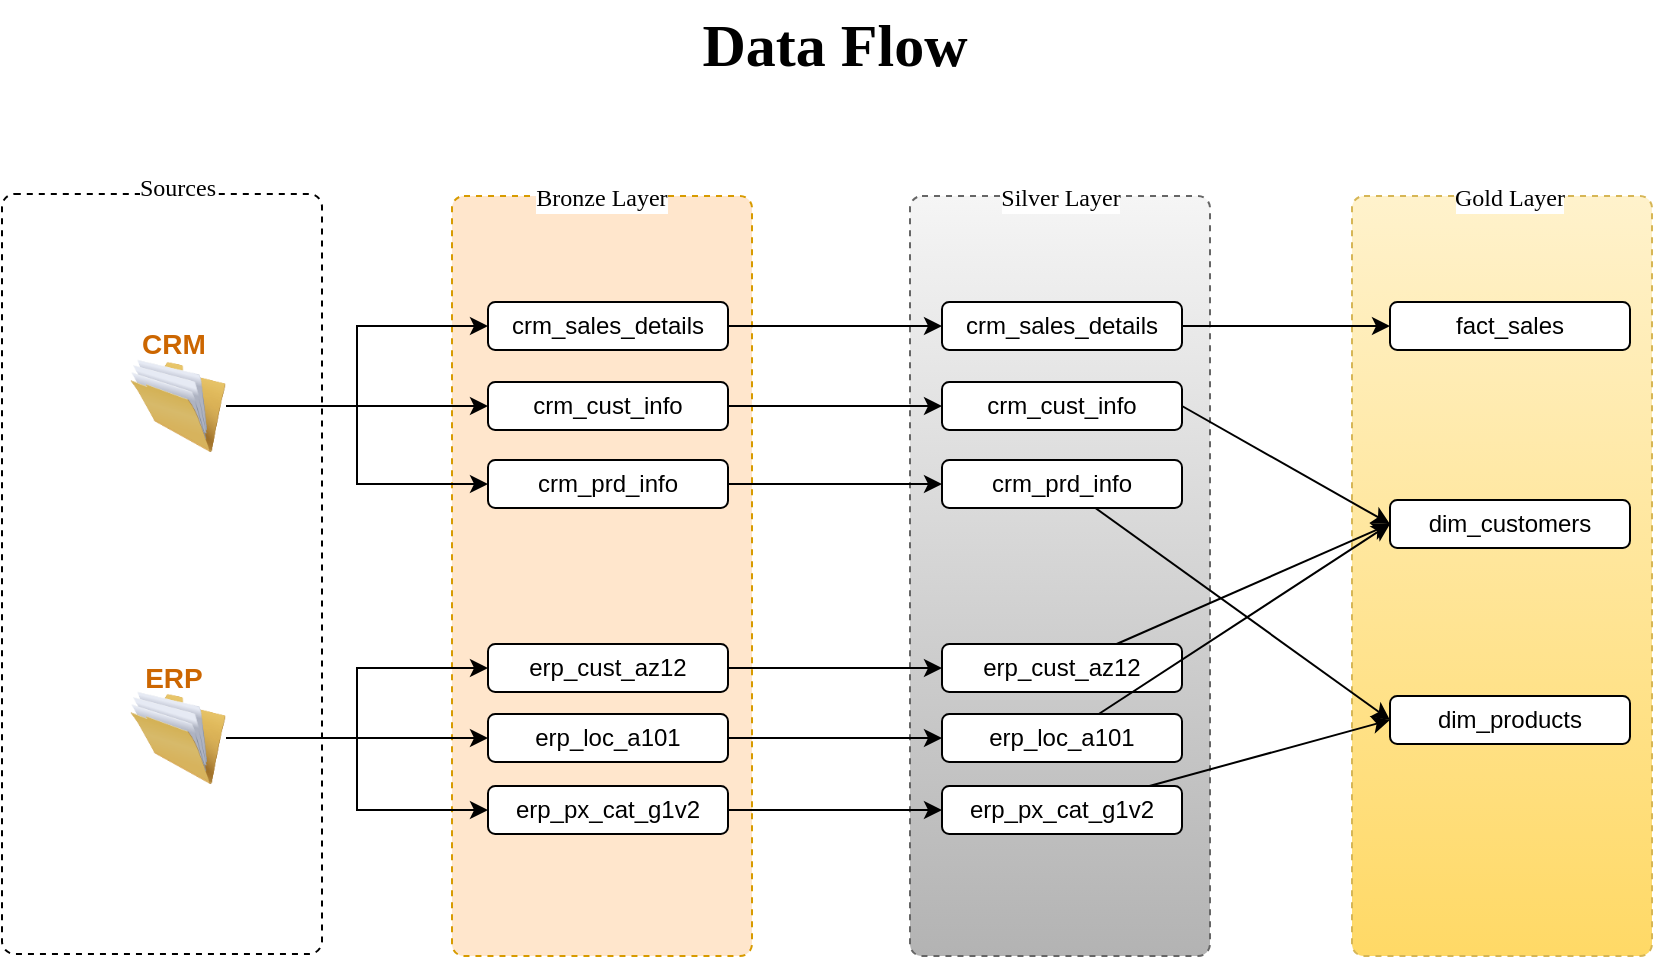 <mxfile version="28.1.2">
  <diagram name="Page-1" id="4SRao23G4DxYXFatymKM">
    <mxGraphModel dx="1226" dy="736" grid="0" gridSize="4" guides="1" tooltips="1" connect="1" arrows="1" fold="1" page="1" pageScale="1" pageWidth="850" pageHeight="1100" math="0" shadow="0">
      <root>
        <mxCell id="0" />
        <mxCell id="1" parent="0" />
        <mxCell id="Rqm7rj3_fW2ztHNrZPdj-2" value="" style="rounded=1;whiteSpace=wrap;html=1;arcSize=4;dashed=1;" vertex="1" parent="1">
          <mxGeometry x="9" y="250" width="160" height="380" as="geometry" />
        </mxCell>
        <mxCell id="Rqm7rj3_fW2ztHNrZPdj-7" value="" style="rounded=1;whiteSpace=wrap;html=1;arcSize=4;dashed=1;fillColor=#ffe6cc;strokeColor=#d79b00;shadow=0;labelBackgroundColor=none;labelBorderColor=none;" vertex="1" parent="1">
          <mxGeometry x="234" y="251" width="150" height="380" as="geometry" />
        </mxCell>
        <mxCell id="Rqm7rj3_fW2ztHNrZPdj-3" value="Sources" style="text;html=1;align=center;verticalAlign=middle;whiteSpace=wrap;rounded=0;fontFamily=Lucida Console;labelBackgroundColor=default;" vertex="1" parent="1">
          <mxGeometry x="67" y="232" width="60" height="30" as="geometry" />
        </mxCell>
        <mxCell id="Rqm7rj3_fW2ztHNrZPdj-33" style="edgeStyle=orthogonalEdgeStyle;rounded=0;orthogonalLoop=1;jettySize=auto;html=1;entryX=0;entryY=0.5;entryDx=0;entryDy=0;" edge="1" parent="1" source="Rqm7rj3_fW2ztHNrZPdj-4" target="Rqm7rj3_fW2ztHNrZPdj-17">
          <mxGeometry relative="1" as="geometry" />
        </mxCell>
        <mxCell id="Rqm7rj3_fW2ztHNrZPdj-36" style="edgeStyle=orthogonalEdgeStyle;rounded=0;orthogonalLoop=1;jettySize=auto;html=1;" edge="1" parent="1" source="Rqm7rj3_fW2ztHNrZPdj-4" target="Rqm7rj3_fW2ztHNrZPdj-18">
          <mxGeometry relative="1" as="geometry" />
        </mxCell>
        <mxCell id="Rqm7rj3_fW2ztHNrZPdj-37" style="edgeStyle=orthogonalEdgeStyle;rounded=0;orthogonalLoop=1;jettySize=auto;html=1;entryX=0;entryY=0.5;entryDx=0;entryDy=0;" edge="1" parent="1" source="Rqm7rj3_fW2ztHNrZPdj-4" target="Rqm7rj3_fW2ztHNrZPdj-19">
          <mxGeometry relative="1" as="geometry" />
        </mxCell>
        <mxCell id="Rqm7rj3_fW2ztHNrZPdj-4" value="" style="image;html=1;image=img/lib/clip_art/general/Full_Folder_128x128.png" vertex="1" parent="1">
          <mxGeometry x="73" y="332" width="48" height="48" as="geometry" />
        </mxCell>
        <mxCell id="Rqm7rj3_fW2ztHNrZPdj-44" style="edgeStyle=orthogonalEdgeStyle;rounded=0;orthogonalLoop=1;jettySize=auto;html=1;entryX=0;entryY=0.5;entryDx=0;entryDy=0;" edge="1" parent="1" source="Rqm7rj3_fW2ztHNrZPdj-6" target="Rqm7rj3_fW2ztHNrZPdj-20">
          <mxGeometry relative="1" as="geometry" />
        </mxCell>
        <mxCell id="Rqm7rj3_fW2ztHNrZPdj-45" style="edgeStyle=orthogonalEdgeStyle;rounded=0;orthogonalLoop=1;jettySize=auto;html=1;entryX=0;entryY=0.5;entryDx=0;entryDy=0;" edge="1" parent="1" source="Rqm7rj3_fW2ztHNrZPdj-6" target="Rqm7rj3_fW2ztHNrZPdj-21">
          <mxGeometry relative="1" as="geometry" />
        </mxCell>
        <mxCell id="Rqm7rj3_fW2ztHNrZPdj-46" style="edgeStyle=orthogonalEdgeStyle;rounded=0;orthogonalLoop=1;jettySize=auto;html=1;" edge="1" parent="1" source="Rqm7rj3_fW2ztHNrZPdj-6" target="Rqm7rj3_fW2ztHNrZPdj-22">
          <mxGeometry relative="1" as="geometry" />
        </mxCell>
        <mxCell id="Rqm7rj3_fW2ztHNrZPdj-6" value="" style="image;html=1;image=img/lib/clip_art/general/Full_Folder_128x128.png" vertex="1" parent="1">
          <mxGeometry x="73" y="498" width="48" height="48" as="geometry" />
        </mxCell>
        <mxCell id="Rqm7rj3_fW2ztHNrZPdj-8" value="Bronze Layer" style="text;html=1;align=center;verticalAlign=middle;whiteSpace=wrap;rounded=0;fontFamily=Lucida Console;labelBackgroundColor=default;" vertex="1" parent="1">
          <mxGeometry x="258" y="237" width="102" height="30" as="geometry" />
        </mxCell>
        <mxCell id="Rqm7rj3_fW2ztHNrZPdj-9" value="" style="rounded=1;whiteSpace=wrap;html=1;arcSize=4;dashed=1;fillColor=#f5f5f5;gradientColor=#b3b3b3;strokeColor=#666666;" vertex="1" parent="1">
          <mxGeometry x="463" y="251" width="150" height="380" as="geometry" />
        </mxCell>
        <mxCell id="Rqm7rj3_fW2ztHNrZPdj-10" value="Silver Layer" style="text;html=1;align=center;verticalAlign=middle;whiteSpace=wrap;rounded=0;fontFamily=Lucida Console;labelBackgroundColor=default;" vertex="1" parent="1">
          <mxGeometry x="491.5" y="237" width="93" height="30" as="geometry" />
        </mxCell>
        <mxCell id="Rqm7rj3_fW2ztHNrZPdj-11" value="" style="rounded=1;whiteSpace=wrap;html=1;arcSize=4;dashed=1;fillColor=#fff2cc;gradientColor=#ffd966;strokeColor=#d6b656;" vertex="1" parent="1">
          <mxGeometry x="684" y="251" width="150" height="380" as="geometry" />
        </mxCell>
        <mxCell id="Rqm7rj3_fW2ztHNrZPdj-12" value="Gold Layer" style="text;html=1;align=center;verticalAlign=middle;whiteSpace=wrap;rounded=0;fontFamily=Lucida Console;labelBackgroundColor=default;" vertex="1" parent="1">
          <mxGeometry x="720" y="237" width="86" height="30" as="geometry" />
        </mxCell>
        <mxCell id="Rqm7rj3_fW2ztHNrZPdj-38" style="edgeStyle=orthogonalEdgeStyle;rounded=0;orthogonalLoop=1;jettySize=auto;html=1;exitX=1;exitY=0.5;exitDx=0;exitDy=0;" edge="1" parent="1" source="Rqm7rj3_fW2ztHNrZPdj-17" target="Rqm7rj3_fW2ztHNrZPdj-23">
          <mxGeometry relative="1" as="geometry" />
        </mxCell>
        <mxCell id="Rqm7rj3_fW2ztHNrZPdj-17" value="crm_sales_details" style="rounded=1;whiteSpace=wrap;html=1;" vertex="1" parent="1">
          <mxGeometry x="252" y="304" width="120" height="24" as="geometry" />
        </mxCell>
        <mxCell id="Rqm7rj3_fW2ztHNrZPdj-39" style="edgeStyle=orthogonalEdgeStyle;rounded=0;orthogonalLoop=1;jettySize=auto;html=1;" edge="1" parent="1" source="Rqm7rj3_fW2ztHNrZPdj-18" target="Rqm7rj3_fW2ztHNrZPdj-24">
          <mxGeometry relative="1" as="geometry" />
        </mxCell>
        <mxCell id="Rqm7rj3_fW2ztHNrZPdj-18" value="crm_cust_info" style="rounded=1;whiteSpace=wrap;html=1;" vertex="1" parent="1">
          <mxGeometry x="252" y="344" width="120" height="24" as="geometry" />
        </mxCell>
        <mxCell id="Rqm7rj3_fW2ztHNrZPdj-40" style="edgeStyle=orthogonalEdgeStyle;rounded=0;orthogonalLoop=1;jettySize=auto;html=1;" edge="1" parent="1" source="Rqm7rj3_fW2ztHNrZPdj-19" target="Rqm7rj3_fW2ztHNrZPdj-25">
          <mxGeometry relative="1" as="geometry" />
        </mxCell>
        <mxCell id="Rqm7rj3_fW2ztHNrZPdj-19" value="crm_prd_info" style="rounded=1;whiteSpace=wrap;html=1;" vertex="1" parent="1">
          <mxGeometry x="252" y="383" width="120" height="24" as="geometry" />
        </mxCell>
        <mxCell id="Rqm7rj3_fW2ztHNrZPdj-41" style="edgeStyle=orthogonalEdgeStyle;rounded=0;orthogonalLoop=1;jettySize=auto;html=1;" edge="1" parent="1" source="Rqm7rj3_fW2ztHNrZPdj-20" target="Rqm7rj3_fW2ztHNrZPdj-26">
          <mxGeometry relative="1" as="geometry" />
        </mxCell>
        <mxCell id="Rqm7rj3_fW2ztHNrZPdj-20" value="erp_cust_az12" style="rounded=1;whiteSpace=wrap;html=1;" vertex="1" parent="1">
          <mxGeometry x="252" y="475" width="120" height="24" as="geometry" />
        </mxCell>
        <mxCell id="Rqm7rj3_fW2ztHNrZPdj-42" style="edgeStyle=orthogonalEdgeStyle;rounded=0;orthogonalLoop=1;jettySize=auto;html=1;" edge="1" parent="1" source="Rqm7rj3_fW2ztHNrZPdj-21" target="Rqm7rj3_fW2ztHNrZPdj-27">
          <mxGeometry relative="1" as="geometry" />
        </mxCell>
        <mxCell id="Rqm7rj3_fW2ztHNrZPdj-21" value="erp_loc_a101" style="rounded=1;whiteSpace=wrap;html=1;" vertex="1" parent="1">
          <mxGeometry x="252" y="510" width="120" height="24" as="geometry" />
        </mxCell>
        <mxCell id="Rqm7rj3_fW2ztHNrZPdj-43" style="edgeStyle=orthogonalEdgeStyle;rounded=0;orthogonalLoop=1;jettySize=auto;html=1;" edge="1" parent="1" source="Rqm7rj3_fW2ztHNrZPdj-22" target="Rqm7rj3_fW2ztHNrZPdj-28">
          <mxGeometry relative="1" as="geometry" />
        </mxCell>
        <mxCell id="Rqm7rj3_fW2ztHNrZPdj-22" value="erp_px_cat_g1v2" style="rounded=1;whiteSpace=wrap;html=1;" vertex="1" parent="1">
          <mxGeometry x="252" y="546" width="120" height="24" as="geometry" />
        </mxCell>
        <mxCell id="Rqm7rj3_fW2ztHNrZPdj-47" style="edgeStyle=orthogonalEdgeStyle;rounded=0;orthogonalLoop=1;jettySize=auto;html=1;entryX=0;entryY=0.5;entryDx=0;entryDy=0;" edge="1" parent="1" source="Rqm7rj3_fW2ztHNrZPdj-23" target="Rqm7rj3_fW2ztHNrZPdj-30">
          <mxGeometry relative="1" as="geometry" />
        </mxCell>
        <mxCell id="Rqm7rj3_fW2ztHNrZPdj-23" value="crm_sales_details" style="rounded=1;whiteSpace=wrap;html=1;" vertex="1" parent="1">
          <mxGeometry x="479" y="304" width="120" height="24" as="geometry" />
        </mxCell>
        <mxCell id="Rqm7rj3_fW2ztHNrZPdj-48" style="rounded=0;orthogonalLoop=1;jettySize=auto;html=1;entryX=0;entryY=0.5;entryDx=0;entryDy=0;jumpSize=0;strokeWidth=1;exitX=1;exitY=0.5;exitDx=0;exitDy=0;" edge="1" parent="1" source="Rqm7rj3_fW2ztHNrZPdj-24" target="Rqm7rj3_fW2ztHNrZPdj-31">
          <mxGeometry relative="1" as="geometry" />
        </mxCell>
        <mxCell id="Rqm7rj3_fW2ztHNrZPdj-24" value="crm_cust_info" style="rounded=1;whiteSpace=wrap;html=1;" vertex="1" parent="1">
          <mxGeometry x="479" y="344" width="120" height="24" as="geometry" />
        </mxCell>
        <mxCell id="Rqm7rj3_fW2ztHNrZPdj-50" style="rounded=0;orthogonalLoop=1;jettySize=auto;html=1;entryX=0;entryY=0.5;entryDx=0;entryDy=0;" edge="1" parent="1" source="Rqm7rj3_fW2ztHNrZPdj-25" target="Rqm7rj3_fW2ztHNrZPdj-32">
          <mxGeometry relative="1" as="geometry" />
        </mxCell>
        <mxCell id="Rqm7rj3_fW2ztHNrZPdj-25" value="crm_prd_info" style="rounded=1;whiteSpace=wrap;html=1;" vertex="1" parent="1">
          <mxGeometry x="479" y="383" width="120" height="24" as="geometry" />
        </mxCell>
        <mxCell id="Rqm7rj3_fW2ztHNrZPdj-51" style="rounded=0;orthogonalLoop=1;jettySize=auto;html=1;entryX=0;entryY=0.5;entryDx=0;entryDy=0;" edge="1" parent="1" source="Rqm7rj3_fW2ztHNrZPdj-26" target="Rqm7rj3_fW2ztHNrZPdj-31">
          <mxGeometry relative="1" as="geometry" />
        </mxCell>
        <mxCell id="Rqm7rj3_fW2ztHNrZPdj-26" value="erp_cust_az12" style="rounded=1;whiteSpace=wrap;html=1;" vertex="1" parent="1">
          <mxGeometry x="479" y="475" width="120" height="24" as="geometry" />
        </mxCell>
        <mxCell id="Rqm7rj3_fW2ztHNrZPdj-52" style="rounded=0;orthogonalLoop=1;jettySize=auto;html=1;entryX=0;entryY=0.5;entryDx=0;entryDy=0;" edge="1" parent="1" source="Rqm7rj3_fW2ztHNrZPdj-27" target="Rqm7rj3_fW2ztHNrZPdj-31">
          <mxGeometry relative="1" as="geometry" />
        </mxCell>
        <mxCell id="Rqm7rj3_fW2ztHNrZPdj-27" value="erp_loc_a101" style="rounded=1;whiteSpace=wrap;html=1;" vertex="1" parent="1">
          <mxGeometry x="479" y="510" width="120" height="24" as="geometry" />
        </mxCell>
        <mxCell id="Rqm7rj3_fW2ztHNrZPdj-55" style="rounded=0;orthogonalLoop=1;jettySize=auto;html=1;entryX=0;entryY=0.5;entryDx=0;entryDy=0;" edge="1" parent="1" source="Rqm7rj3_fW2ztHNrZPdj-28" target="Rqm7rj3_fW2ztHNrZPdj-32">
          <mxGeometry relative="1" as="geometry" />
        </mxCell>
        <mxCell id="Rqm7rj3_fW2ztHNrZPdj-28" value="erp_px_cat_g1v2" style="rounded=1;whiteSpace=wrap;html=1;" vertex="1" parent="1">
          <mxGeometry x="479" y="546" width="120" height="24" as="geometry" />
        </mxCell>
        <mxCell id="Rqm7rj3_fW2ztHNrZPdj-30" value="fact_sales" style="rounded=1;whiteSpace=wrap;html=1;" vertex="1" parent="1">
          <mxGeometry x="703" y="304" width="120" height="24" as="geometry" />
        </mxCell>
        <mxCell id="Rqm7rj3_fW2ztHNrZPdj-31" value="dim_customers" style="rounded=1;whiteSpace=wrap;html=1;" vertex="1" parent="1">
          <mxGeometry x="703" y="403" width="120" height="24" as="geometry" />
        </mxCell>
        <mxCell id="Rqm7rj3_fW2ztHNrZPdj-32" value="dim_products" style="rounded=1;whiteSpace=wrap;html=1;" vertex="1" parent="1">
          <mxGeometry x="703" y="501" width="120" height="24" as="geometry" />
        </mxCell>
        <mxCell id="Rqm7rj3_fW2ztHNrZPdj-58" value="&lt;b&gt;&lt;font style=&quot;font-size: 14px;&quot;&gt;CRM&lt;/font&gt;&lt;/b&gt;" style="text;html=1;align=center;verticalAlign=middle;whiteSpace=wrap;rounded=0;fillColor=none;fontColor=#CC6600;" vertex="1" parent="1">
          <mxGeometry x="65" y="310" width="60" height="30" as="geometry" />
        </mxCell>
        <mxCell id="Rqm7rj3_fW2ztHNrZPdj-59" value="&lt;b&gt;&lt;font style=&quot;font-size: 14px;&quot;&gt;ERP&lt;/font&gt;&lt;/b&gt;" style="text;html=1;align=center;verticalAlign=middle;whiteSpace=wrap;rounded=0;fillColor=none;fontColor=#CC6600;" vertex="1" parent="1">
          <mxGeometry x="65" y="477" width="60" height="30" as="geometry" />
        </mxCell>
        <mxCell id="Rqm7rj3_fW2ztHNrZPdj-60" value="&lt;font&gt;Data Flow&lt;/font&gt;" style="text;html=1;align=center;verticalAlign=middle;whiteSpace=wrap;rounded=0;fontStyle=1;fontSize=30;fontFamily=Verdana;" vertex="1" parent="1">
          <mxGeometry x="302" y="153" width="247" height="43" as="geometry" />
        </mxCell>
      </root>
    </mxGraphModel>
  </diagram>
</mxfile>

